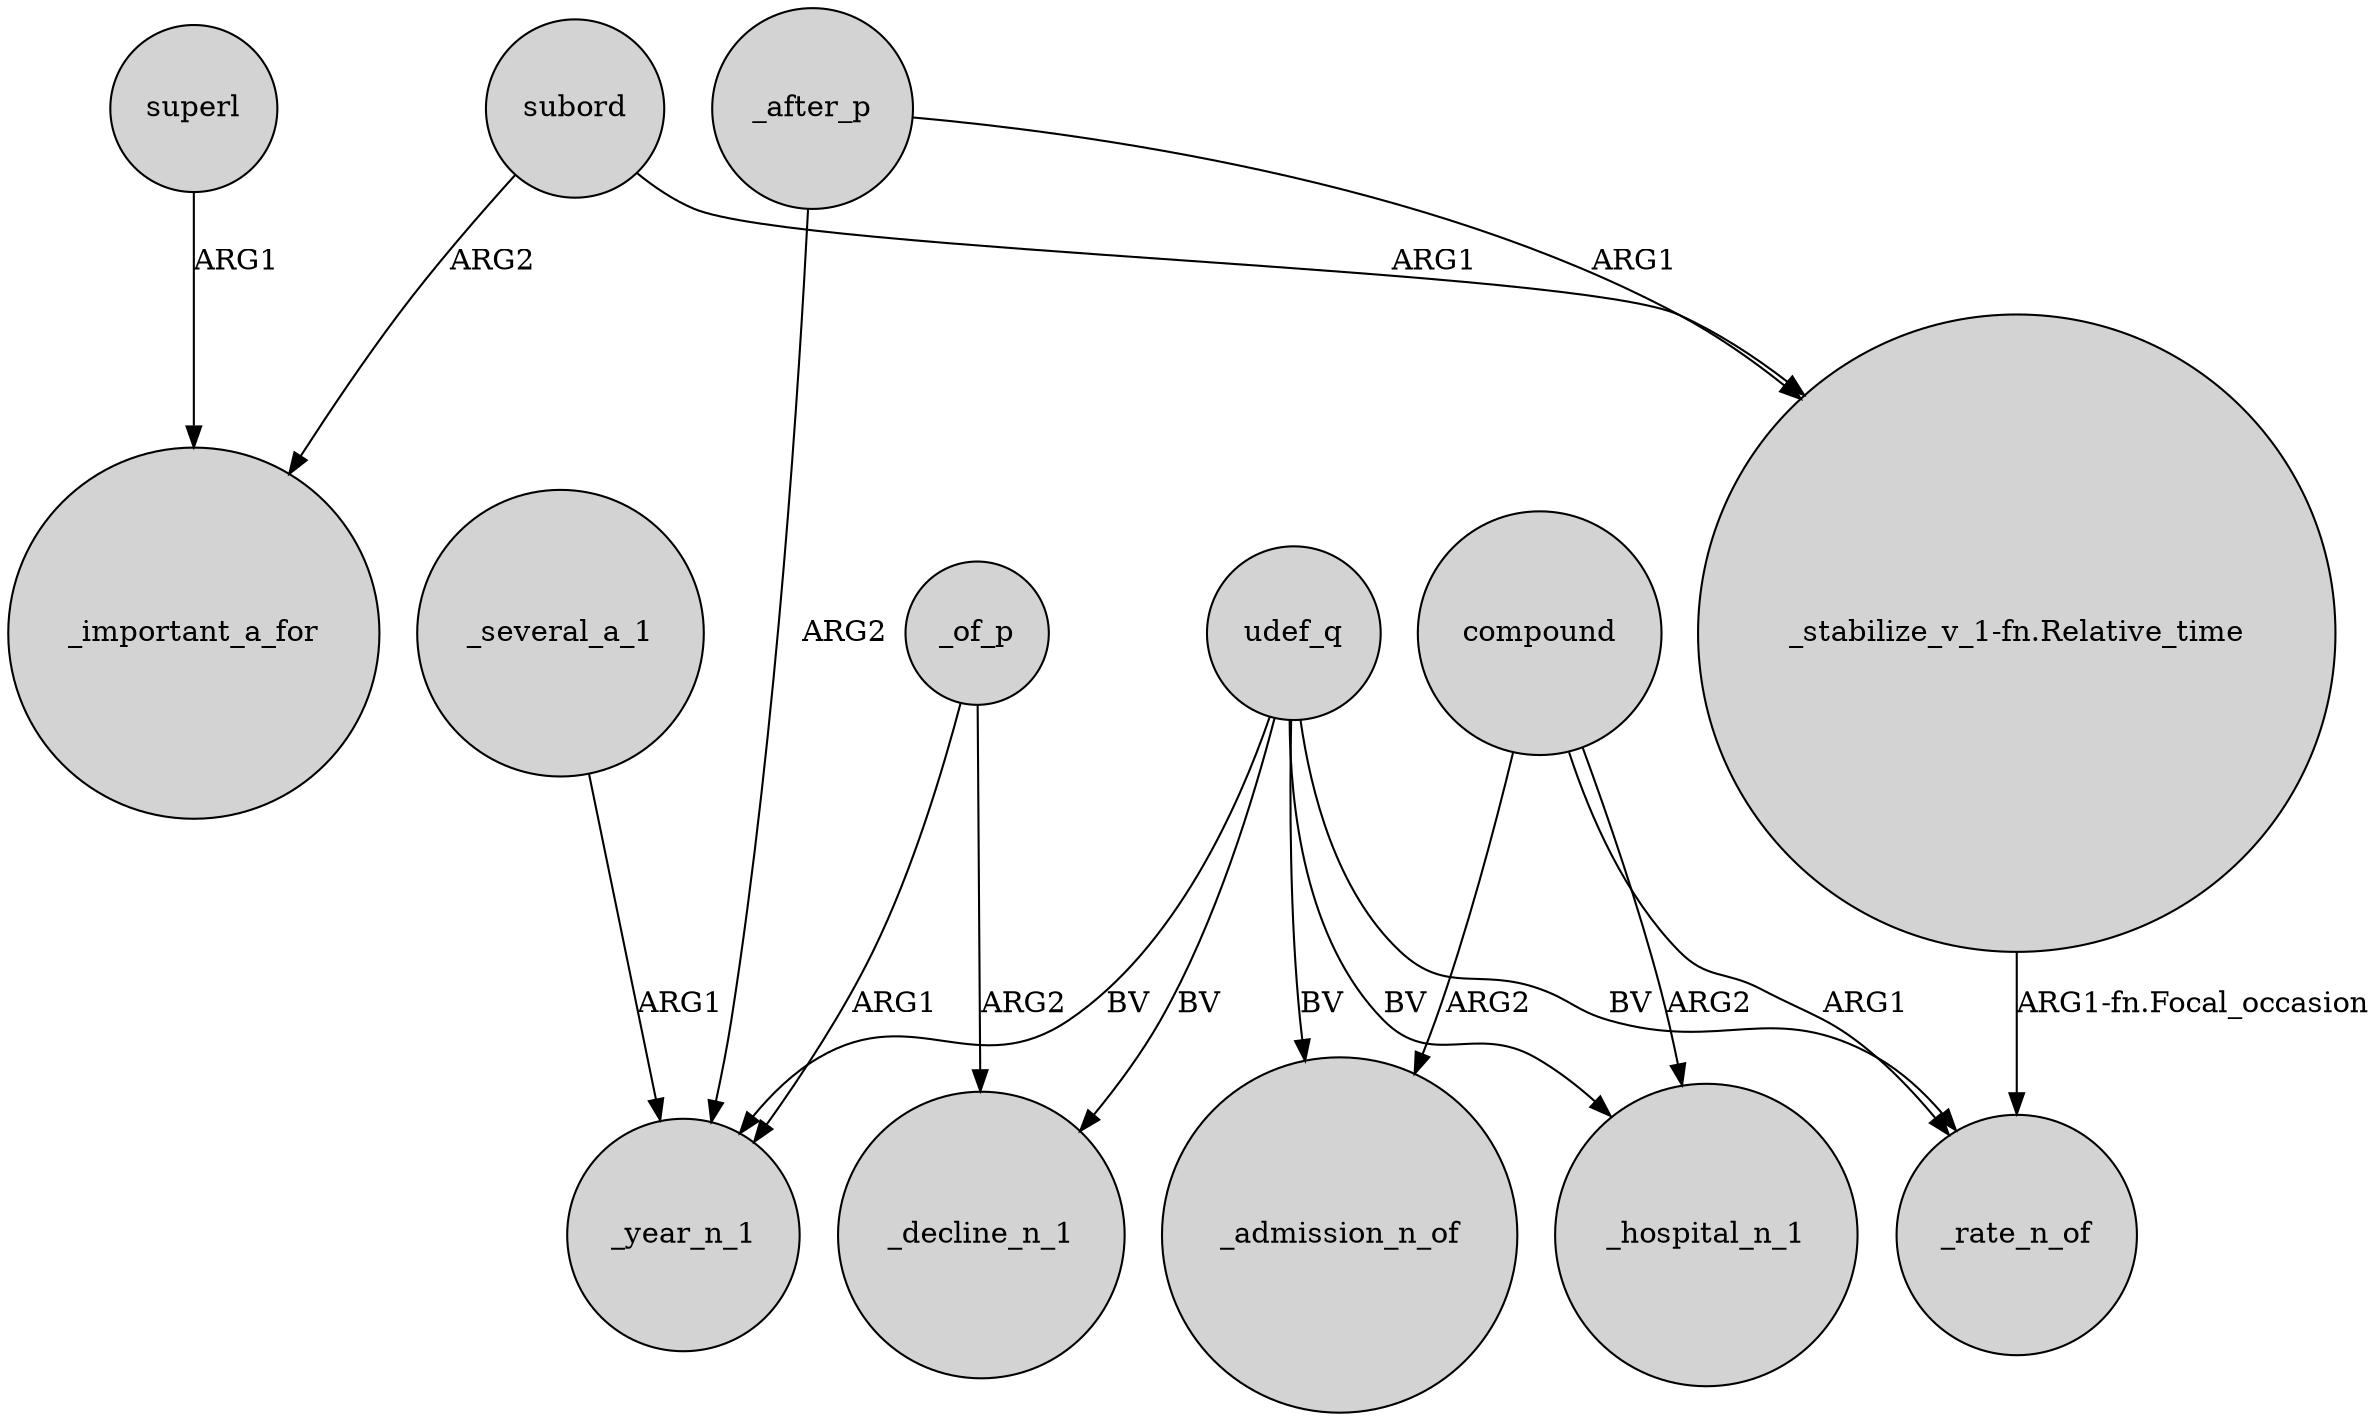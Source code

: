 digraph {
	node [shape=circle style=filled]
	subord -> "_stabilize_v_1-fn.Relative_time" [label=ARG1]
	udef_q -> _year_n_1 [label=BV]
	_of_p -> _year_n_1 [label=ARG1]
	_of_p -> _decline_n_1 [label=ARG2]
	compound -> _rate_n_of [label=ARG1]
	_after_p -> _year_n_1 [label=ARG2]
	udef_q -> _rate_n_of [label=BV]
	udef_q -> _decline_n_1 [label=BV]
	udef_q -> _admission_n_of [label=BV]
	compound -> _admission_n_of [label=ARG2]
	"_stabilize_v_1-fn.Relative_time" -> _rate_n_of [label="ARG1-fn.Focal_occasion"]
	compound -> _hospital_n_1 [label=ARG2]
	superl -> _important_a_for [label=ARG1]
	_several_a_1 -> _year_n_1 [label=ARG1]
	_after_p -> "_stabilize_v_1-fn.Relative_time" [label=ARG1]
	subord -> _important_a_for [label=ARG2]
	udef_q -> _hospital_n_1 [label=BV]
}
